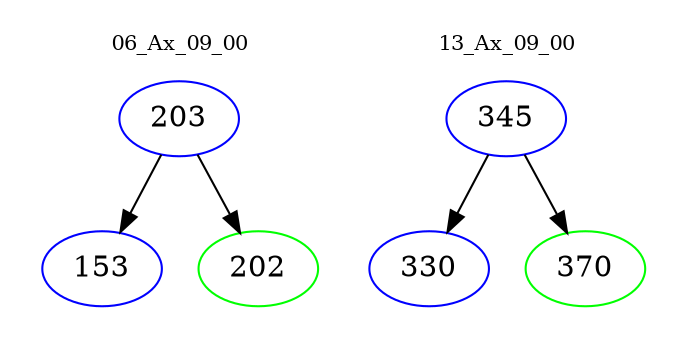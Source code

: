 digraph{
subgraph cluster_0 {
color = white
label = "06_Ax_09_00";
fontsize=10;
T0_203 [label="203", color="blue"]
T0_203 -> T0_153 [color="black"]
T0_153 [label="153", color="blue"]
T0_203 -> T0_202 [color="black"]
T0_202 [label="202", color="green"]
}
subgraph cluster_1 {
color = white
label = "13_Ax_09_00";
fontsize=10;
T1_345 [label="345", color="blue"]
T1_345 -> T1_330 [color="black"]
T1_330 [label="330", color="blue"]
T1_345 -> T1_370 [color="black"]
T1_370 [label="370", color="green"]
}
}
